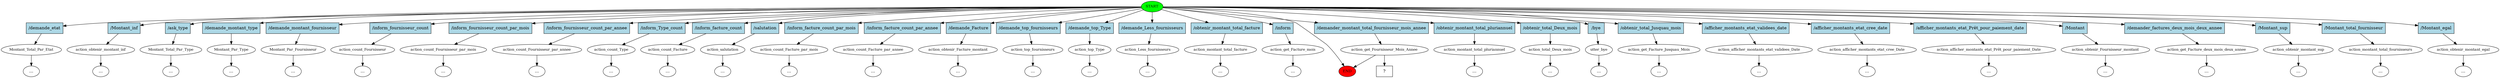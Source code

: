 digraph  {
0 [class="start active", fillcolor=green, fontsize=12, label=START, style=filled];
"-1" [class=end, fillcolor=red, fontsize=12, label=END, style=filled];
1 [class="", fontsize=12, label=Montant_Total_Par_Etat];
2 [class="", fontsize=12, label=action_obtenir_montant_inf];
"-4" [class=ellipsis, label="..."];
3 [class="", fontsize=12, label=Montant_Total_Par_Type];
"-5" [class=ellipsis, label="..."];
4 [class="", fontsize=12, label=Montant_Par_Type];
"-6" [class=ellipsis, label="..."];
5 [class="", fontsize=12, label=Montant_Par_Fournisseur];
"-7" [class=ellipsis, label="..."];
6 [class="", fontsize=12, label=action_count_Fournisseur];
"-8" [class=ellipsis, label="..."];
7 [class="", fontsize=12, label=action_count_Fournisseur_par_mois];
"-9" [class=ellipsis, label="..."];
8 [class="", fontsize=12, label=action_count_Fournisseur_par_annee];
"-10" [class=ellipsis, label="..."];
9 [class="", fontsize=12, label=action_count_Type];
"-11" [class=ellipsis, label="..."];
10 [class="", fontsize=12, label=action_count_Facture];
"-12" [class=ellipsis, label="..."];
11 [class="", fontsize=12, label=action_salutation];
"-13" [class=ellipsis, label="..."];
12 [class="", fontsize=12, label=action_count_Facture_par_mois];
"-14" [class=ellipsis, label="..."];
13 [class="", fontsize=12, label=action_count_Facture_par_annee];
"-15" [class=ellipsis, label="..."];
14 [class="", fontsize=12, label=action_obtenir_Facture_montant];
"-16" [class=ellipsis, label="..."];
15 [class="", fontsize=12, label=action_top_fournisseurs];
"-17" [class=ellipsis, label="..."];
16 [class="", fontsize=12, label=action_top_Type];
"-18" [class=ellipsis, label="..."];
17 [class="", fontsize=12, label=action_Less_fournisseurs];
"-19" [class=ellipsis, label="..."];
18 [class="", fontsize=12, label=action_montant_total_facture];
"-20" [class=ellipsis, label="..."];
19 [class="", fontsize=12, label=action_get_Facture_mois];
20 [class="", fontsize=12, label=action_montant_total_pluriannuel];
"-22" [class=ellipsis, label="..."];
21 [class="", fontsize=12, label=action_total_Deux_mois];
22 [class="", fontsize=12, label=utter_bye];
"-24" [class=ellipsis, label="..."];
23 [class="", fontsize=12, label=action_get_Facture_Jusquau_Mois];
24 [class="", fontsize=12, label=action_afficher_montants_etat_validees_Date];
25 [class="", fontsize=12, label=action_afficher_montants_etat_cree_Date];
"-27" [class=ellipsis, label="..."];
26 [class="", fontsize=12, label="action_afficher_montants_etat_Prêt_pour_paiement_Date"];
28 [class=active, fontsize=12, label=action_get_Fournisseur_Mois_Annee];
"-31" [class=ellipsis, label="..."];
"-32" [class=ellipsis, label="..."];
33 [class="", fontsize=12, label=action_obtenir_Fournisseur_montant];
"-33" [class=ellipsis, label="..."];
34 [class="", fontsize=12, label=action_get_Facture_deux_mois_deux_annee];
"-35" [class=ellipsis, label="..."];
"-36" [class=ellipsis, label="..."];
"-37" [class=ellipsis, label="..."];
38 [class="", fontsize=12, label=action_obtenir_montant_sup];
"-38" [class=ellipsis, label="..."];
"-39" [class=ellipsis, label="..."];
40 [class="", fontsize=12, label=action_montant_total_fournisseurs];
"-40" [class=ellipsis, label="..."];
41 [class="", fontsize=12, label=action_obtenir_montant_egal];
"-41" [class=ellipsis, label="..."];
"-43" [class=ellipsis, label="..."];
45 [class="intent dashed active", label="  ?  ", shape=rect];
46 [class=intent, fillcolor=lightblue, label="/demande_etat", shape=rect, style=filled];
47 [class=intent, fillcolor=lightblue, label="/Montant_inf", shape=rect, style=filled];
48 [class=intent, fillcolor=lightblue, label="/ask_type", shape=rect, style=filled];
49 [class=intent, fillcolor=lightblue, label="/demande_montant_type", shape=rect, style=filled];
50 [class=intent, fillcolor=lightblue, label="/demande_montant_fournisseur", shape=rect, style=filled];
51 [class=intent, fillcolor=lightblue, label="/inform_fournisseur_count", shape=rect, style=filled];
52 [class=intent, fillcolor=lightblue, label="/inform_fournisseur_count_par_mois", shape=rect, style=filled];
53 [class=intent, fillcolor=lightblue, label="/inform_fournisseur_count_par_annee", shape=rect, style=filled];
54 [class=intent, fillcolor=lightblue, label="/inform_Type_count", shape=rect, style=filled];
55 [class=intent, fillcolor=lightblue, label="/inform_facture_count", shape=rect, style=filled];
56 [class=intent, fillcolor=lightblue, label="/salutation", shape=rect, style=filled];
57 [class=intent, fillcolor=lightblue, label="/inform_facture_count_par_mois", shape=rect, style=filled];
58 [class=intent, fillcolor=lightblue, label="/inform_facture_count_par_annee", shape=rect, style=filled];
59 [class=intent, fillcolor=lightblue, label="/demande_Facture", shape=rect, style=filled];
60 [class=intent, fillcolor=lightblue, label="/demande_top_fournisseurs", shape=rect, style=filled];
61 [class=intent, fillcolor=lightblue, label="/demande_top_Type", shape=rect, style=filled];
62 [class=intent, fillcolor=lightblue, label="/demande_Less_fournisseurs", shape=rect, style=filled];
63 [class=intent, fillcolor=lightblue, label="/obtenir_montant_total_facture", shape=rect, style=filled];
64 [class=intent, fillcolor=lightblue, label="/inform", shape=rect, style=filled];
65 [class=intent, fillcolor=lightblue, label="/obtenir_montant_total_pluriannuel", shape=rect, style=filled];
66 [class=intent, fillcolor=lightblue, label="/obtenir_total_Deux_mois", shape=rect, style=filled];
67 [class=intent, fillcolor=lightblue, label="/bye", shape=rect, style=filled];
68 [class=intent, fillcolor=lightblue, label="/obtenir_total_Jusquau_mois", shape=rect, style=filled];
69 [class=intent, fillcolor=lightblue, label="/afficher_montants_etat_validees_date", shape=rect, style=filled];
70 [class=intent, fillcolor=lightblue, label="/afficher_montants_etat_cree_date", shape=rect, style=filled];
71 [class=intent, fillcolor=lightblue, label="/afficher_montants_etat_Prêt_pour_paiement_date", shape=rect, style=filled];
72 [class="intent active", fillcolor=lightblue, label="/demander_montant_total_fournisseur_mois_annee", shape=rect, style=filled];
73 [class=intent, fillcolor=lightblue, label="/Montant", shape=rect, style=filled];
74 [class=intent, fillcolor=lightblue, label="/demander_factures_deux_mois_deux_annee", shape=rect, style=filled];
75 [class=intent, fillcolor=lightblue, label="/Montant_sup", shape=rect, style=filled];
76 [class=intent, fillcolor=lightblue, label="/Montant_total_fournisseur", shape=rect, style=filled];
77 [class=intent, fillcolor=lightblue, label="/Montant_egal", shape=rect, style=filled];
0 -> "-1"  [class="", key=NONE, label=""];
0 -> 46  [class="", key=0];
0 -> 47  [class="", key=0];
0 -> 48  [class="", key=0];
0 -> 49  [class="", key=0];
0 -> 50  [class="", key=0];
0 -> 51  [class="", key=0];
0 -> 52  [class="", key=0];
0 -> 53  [class="", key=0];
0 -> 54  [class="", key=0];
0 -> 55  [class="", key=0];
0 -> 56  [class="", key=0];
0 -> 57  [class="", key=0];
0 -> 58  [class="", key=0];
0 -> 59  [class="", key=0];
0 -> 60  [class="", key=0];
0 -> 61  [class="", key=0];
0 -> 62  [class="", key=0];
0 -> 63  [class="", key=0];
0 -> 64  [class="", key=0];
0 -> 65  [class="", key=0];
0 -> 66  [class="", key=0];
0 -> 67  [class="", key=0];
0 -> 68  [class="", key=0];
0 -> 69  [class="", key=0];
0 -> 70  [class="", key=0];
0 -> 71  [class="", key=0];
0 -> 72  [class=active, key=0];
0 -> 73  [class="", key=0];
0 -> 74  [class="", key=0];
0 -> 75  [class="", key=0];
0 -> 76  [class="", key=0];
0 -> 77  [class="", key=0];
1 -> "-43"  [class="", key=NONE, label=""];
2 -> "-4"  [class="", key=NONE, label=""];
3 -> "-5"  [class="", key=NONE, label=""];
4 -> "-6"  [class="", key=NONE, label=""];
5 -> "-7"  [class="", key=NONE, label=""];
6 -> "-8"  [class="", key=NONE, label=""];
7 -> "-9"  [class="", key=NONE, label=""];
8 -> "-10"  [class="", key=NONE, label=""];
9 -> "-11"  [class="", key=NONE, label=""];
10 -> "-12"  [class="", key=NONE, label=""];
11 -> "-13"  [class="", key=NONE, label=""];
12 -> "-14"  [class="", key=NONE, label=""];
13 -> "-15"  [class="", key=NONE, label=""];
14 -> "-16"  [class="", key=NONE, label=""];
15 -> "-17"  [class="", key=NONE, label=""];
16 -> "-18"  [class="", key=NONE, label=""];
17 -> "-19"  [class="", key=NONE, label=""];
18 -> "-20"  [class="", key=NONE, label=""];
19 -> "-37"  [class="", key=NONE, label=""];
20 -> "-22"  [class="", key=NONE, label=""];
21 -> "-36"  [class="", key=NONE, label=""];
22 -> "-24"  [class="", key=NONE, label=""];
23 -> "-39"  [class="", key=NONE, label=""];
24 -> "-31"  [class="", key=NONE, label=""];
25 -> "-27"  [class="", key=NONE, label=""];
26 -> "-32"  [class="", key=NONE, label=""];
28 -> "-1"  [class="", key=NONE, label=""];
28 -> 45  [class=active, key=NONE, label=""];
33 -> "-33"  [class="", key=NONE, label=""];
34 -> "-35"  [class="", key=NONE, label=""];
38 -> "-38"  [class="", key=NONE, label=""];
40 -> "-40"  [class="", key=NONE, label=""];
41 -> "-41"  [class="", key=NONE, label=""];
46 -> 1  [class="", key=0];
47 -> 2  [class="", key=0];
48 -> 3  [class="", key=0];
49 -> 4  [class="", key=0];
50 -> 5  [class="", key=0];
51 -> 6  [class="", key=0];
52 -> 7  [class="", key=0];
53 -> 8  [class="", key=0];
54 -> 9  [class="", key=0];
55 -> 10  [class="", key=0];
56 -> 11  [class="", key=0];
57 -> 12  [class="", key=0];
58 -> 13  [class="", key=0];
59 -> 14  [class="", key=0];
60 -> 15  [class="", key=0];
61 -> 16  [class="", key=0];
62 -> 17  [class="", key=0];
63 -> 18  [class="", key=0];
64 -> 19  [class="", key=0];
65 -> 20  [class="", key=0];
66 -> 21  [class="", key=0];
67 -> 22  [class="", key=0];
68 -> 23  [class="", key=0];
69 -> 24  [class="", key=0];
70 -> 25  [class="", key=0];
71 -> 26  [class="", key=0];
72 -> 28  [class=active, key=0];
73 -> 33  [class="", key=0];
74 -> 34  [class="", key=0];
75 -> 38  [class="", key=0];
76 -> 40  [class="", key=0];
77 -> 41  [class="", key=0];
}
